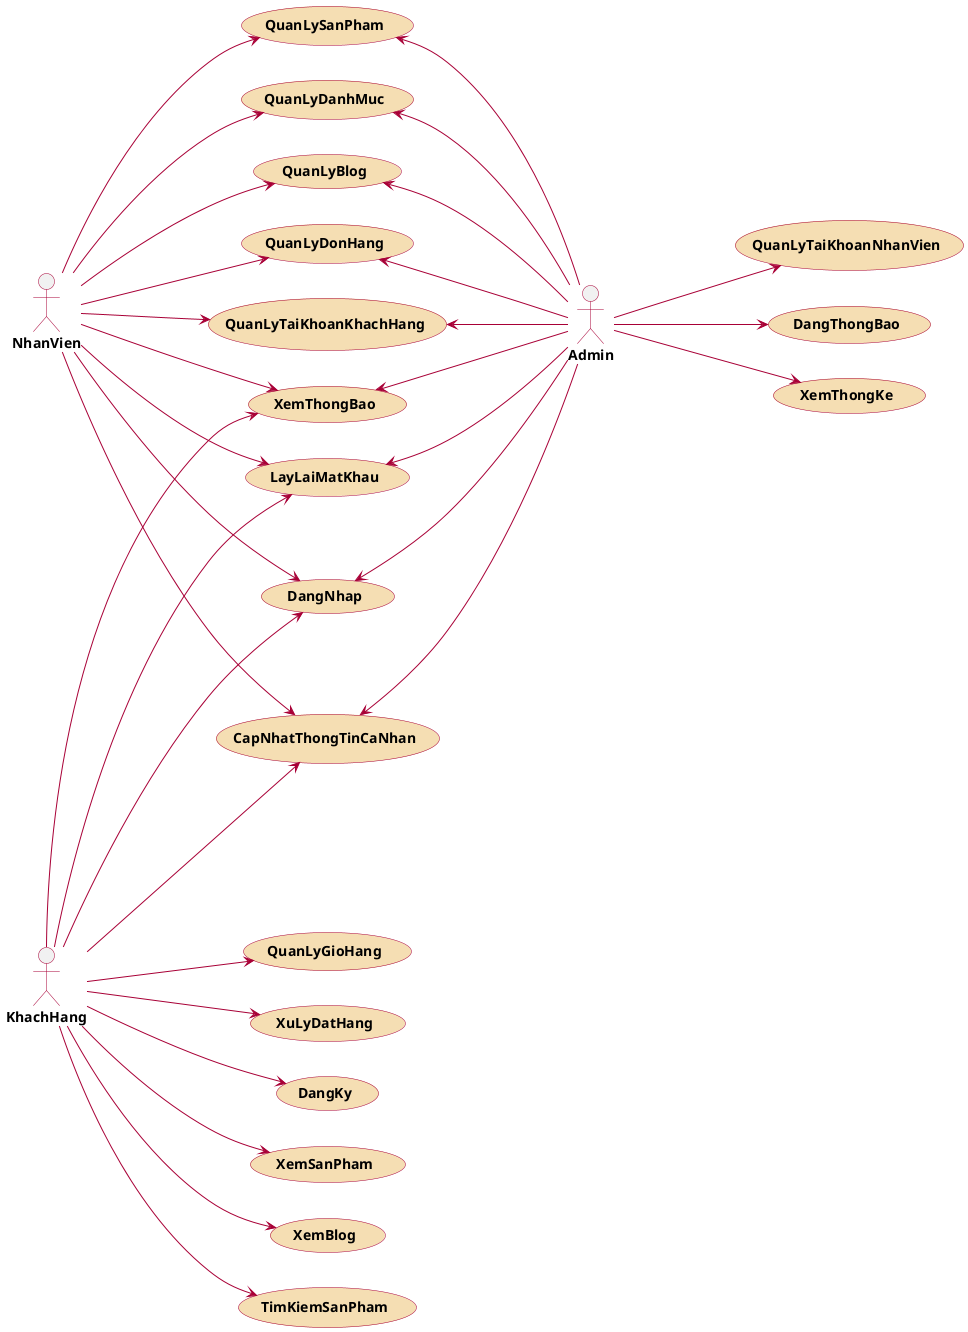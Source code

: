 @startuml
left to right direction
actor NhanVien #line:A80036;
actor KhachHang #line:A80036;
actor Admin #line:A80036;

skinparam {
ActorBorderColor #A80036
ActorFontStyle bold
UsecaseFontStyle bold
}


usecase QuanLySanPham #Wheat;line:A80036;
usecase QuanLyDanhMuc #Wheat;line:A80036;
usecase QuanLyBlog #Wheat;line:A80036;
usecase QuanLyDonHang #Wheat;line:A80036;
usecase QuanLyTaiKhoanKhachHang #Wheat;line:A80036;
usecase CapNhatThongTinCaNhan #Wheat;line:A80036;
usecase DangNhap #Wheat;line:A80036;
usecase XemThongBao #Wheat;line:A80036;
usecase LayLaiMatKhau #Wheat;line:A80036;
usecase XemSanPham #Wheat;line:A80036;
usecase XemBlog #Wheat;line:A80036;
usecase TimKiemSanPham #Wheat;line:A80036;
usecase QuanLyGioHang #Wheat;line:A80036;
usecase XuLyDatHang #Wheat;line:A80036;
usecase DangKy #Wheat;line:A80036;

usecase QuanLyTaiKhoanNhanVien #Wheat;line:A80036;
usecase DangThongBao #Wheat;line:A80036;
usecase XemThongKe #Wheat;line:A80036;


NhanVien  ---> QuanLySanPham #line:A80036
NhanVien  ---> QuanLyDanhMuc #Wheat;line:A80036;
NhanVien  ---> QuanLyBlog #Wheat;line:A80036;
NhanVien  ---> QuanLyDonHang #Wheat;line:A80036;
NhanVien  ---> QuanLyTaiKhoanKhachHang #Wheat;line:A80036;
NhanVien  ---> CapNhatThongTinCaNhan #Wheat;line:A80036;
NhanVien  ---> DangNhap #Wheat;line:A80036;
NhanVien  ---> XemThongBao #Wheat;line:A80036;
NhanVien  ---> LayLaiMatKhau #Wheat;line:A80036;


Admin  ---> QuanLyTaiKhoanNhanVien #Wheat;line:A80036
Admin  ---> DangThongBao #Wheat;line:A80036
Admin  ---> XemThongKe #Wheat;line:A80036


QuanLySanPham  <--- Admin #line:A80036
QuanLyDanhMuc  <--- Admin #line:A80036
QuanLyBlog  <--- Admin #line:A80036
QuanLyDonHang  <--- Admin #line:A80036
QuanLyTaiKhoanKhachHang  <--- Admin #line:A80036
CapNhatThongTinCaNhan  <--- Admin #line:A80036
DangNhap  <--- Admin #line:A80036
XemThongBao  <--- Admin #line:A80036
LayLaiMatKhau  <--- Admin #line:A80036


KhachHang  ---> CapNhatThongTinCaNhan #Wheat;line:A80036
KhachHang  ---> DangNhap #Wheat;line:A80036
KhachHang  ---> XemThongBao #Wheat;line:A80036;
KhachHang  ---> LayLaiMatKhau #Wheat;line:A80036
KhachHang  ---> XemSanPham #Wheat;line:A80036
KhachHang  ---> XemBlog #Wheat;line:A80036
KhachHang  ---> TimKiemSanPham #Wheat;line:A80036
KhachHang  ---> QuanLyGioHang #Wheat;line:A80036
KhachHang  ---> XuLyDatHang #Wheat;line:A80036
KhachHang  ---> DangKy #Wheat;line:A80036






@endum
